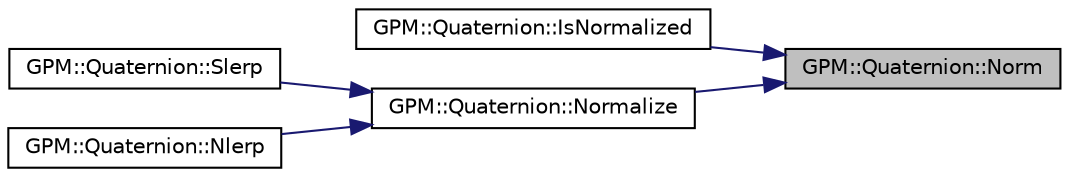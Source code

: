 digraph "GPM::Quaternion::Norm"
{
 // INTERACTIVE_SVG=YES
 // LATEX_PDF_SIZE
  edge [fontname="Helvetica",fontsize="10",labelfontname="Helvetica",labelfontsize="10"];
  node [fontname="Helvetica",fontsize="10",shape=record];
  rankdir="RL";
  Node168 [label="GPM::Quaternion::Norm",height=0.2,width=0.4,color="black", fillcolor="grey75", style="filled", fontcolor="black",tooltip="Norm of a quaternion, alias magnitude."];
  Node168 -> Node169 [dir="back",color="midnightblue",fontsize="10",style="solid",fontname="Helvetica"];
  Node169 [label="GPM::Quaternion::IsNormalized",height=0.2,width=0.4,color="black", fillcolor="white", style="filled",URL="$struct_g_p_m_1_1_quaternion.html#a94dceaa6ef3a308796f68ba4a4074acf",tooltip="Check if the quaternion is normalized."];
  Node168 -> Node170 [dir="back",color="midnightblue",fontsize="10",style="solid",fontname="Helvetica"];
  Node170 [label="GPM::Quaternion::Normalize",height=0.2,width=0.4,color="black", fillcolor="white", style="filled",URL="$struct_g_p_m_1_1_quaternion.html#a31901682c3179662db46bf6f7ac57126",tooltip="Normalize the current quaternion."];
  Node170 -> Node171 [dir="back",color="midnightblue",fontsize="10",style="solid",fontname="Helvetica"];
  Node171 [label="GPM::Quaternion::Slerp",height=0.2,width=0.4,color="black", fillcolor="white", style="filled",URL="$struct_g_p_m_1_1_quaternion.html#a998a28ddd5cf611d1809ce36cacd285a",tooltip="Smoothly interpolate between two quaternions."];
  Node170 -> Node172 [dir="back",color="midnightblue",fontsize="10",style="solid",fontname="Helvetica"];
  Node172 [label="GPM::Quaternion::Nlerp",height=0.2,width=0.4,color="black", fillcolor="white", style="filled",URL="$struct_g_p_m_1_1_quaternion.html#af85f9a13557293294b2ddff0ddac4b24",tooltip="Normalized interpolate between two quaternions."];
}
